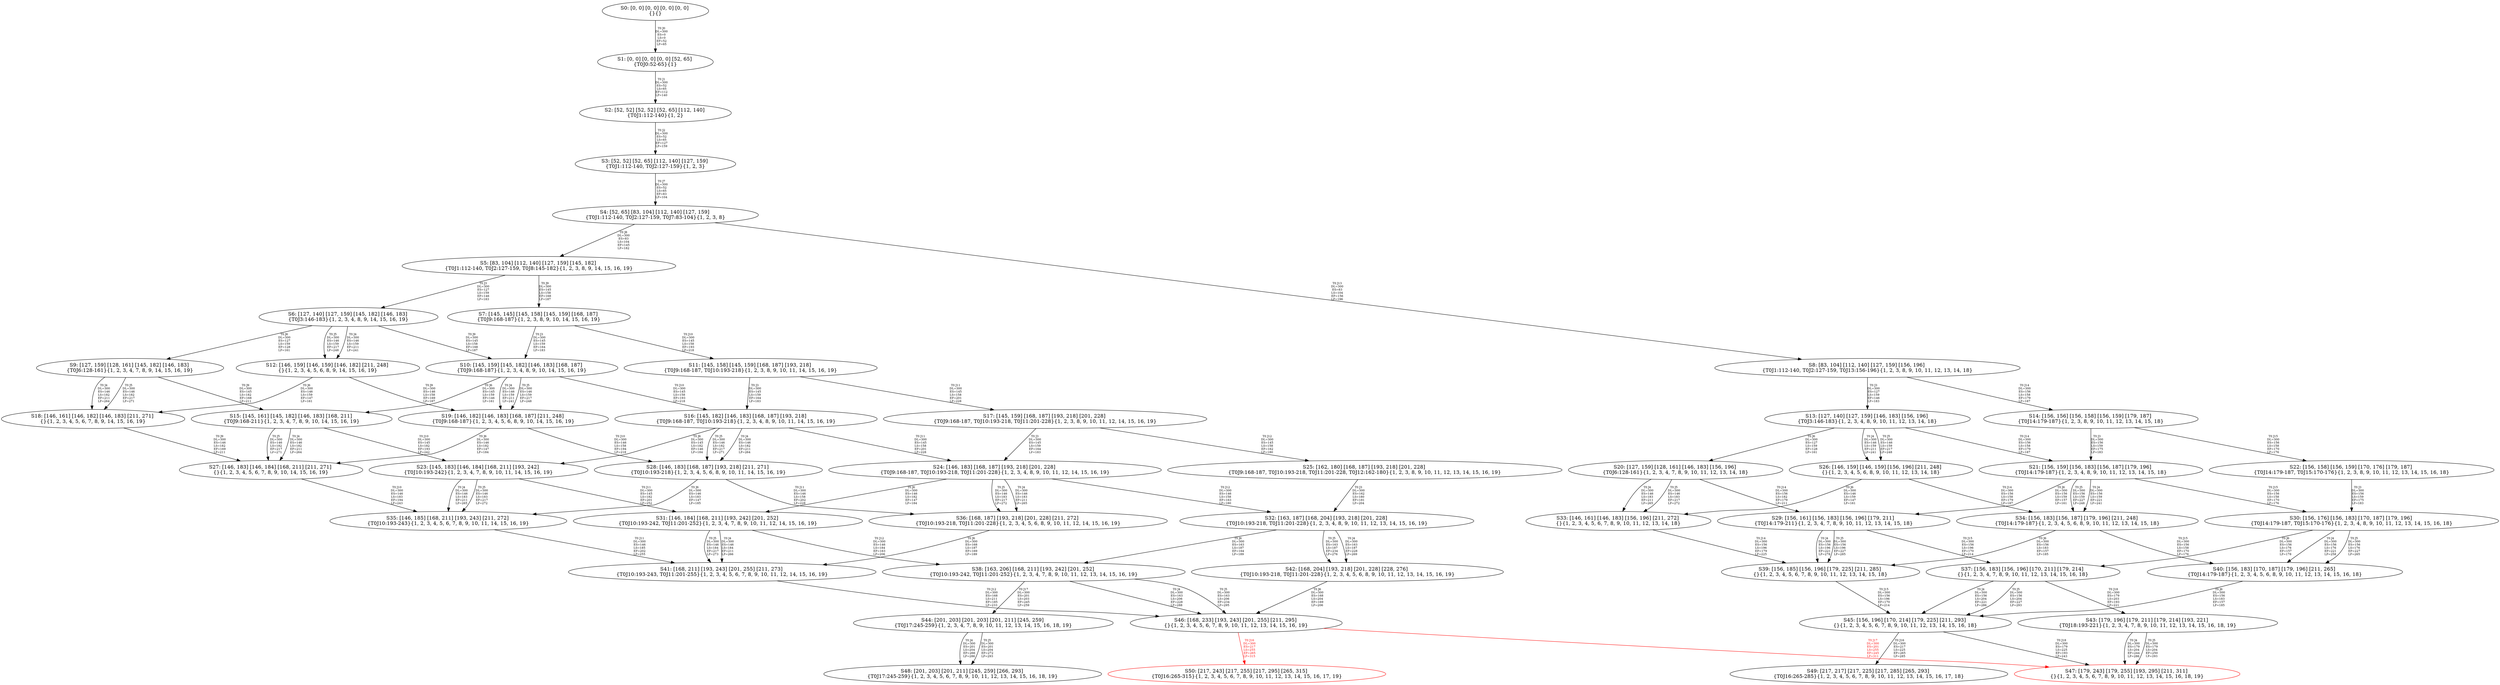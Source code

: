 digraph {
	S0[label="S0: [0, 0] [0, 0] [0, 0] [0, 0] \n{}{}"];
	S1[label="S1: [0, 0] [0, 0] [0, 0] [52, 65] \n{T0J0:52-65}{1}"];
	S2[label="S2: [52, 52] [52, 52] [52, 65] [112, 140] \n{T0J1:112-140}{1, 2}"];
	S3[label="S3: [52, 52] [52, 65] [112, 140] [127, 159] \n{T0J1:112-140, T0J2:127-159}{1, 2, 3}"];
	S4[label="S4: [52, 65] [83, 104] [112, 140] [127, 159] \n{T0J1:112-140, T0J2:127-159, T0J7:83-104}{1, 2, 3, 8}"];
	S5[label="S5: [83, 104] [112, 140] [127, 159] [145, 182] \n{T0J1:112-140, T0J2:127-159, T0J8:145-182}{1, 2, 3, 8, 9, 14, 15, 16, 19}"];
	S6[label="S6: [127, 140] [127, 159] [145, 182] [146, 183] \n{T0J3:146-183}{1, 2, 3, 4, 8, 9, 14, 15, 16, 19}"];
	S7[label="S7: [145, 145] [145, 158] [145, 159] [168, 187] \n{T0J9:168-187}{1, 2, 3, 8, 9, 10, 14, 15, 16, 19}"];
	S8[label="S8: [83, 104] [112, 140] [127, 159] [156, 196] \n{T0J1:112-140, T0J2:127-159, T0J13:156-196}{1, 2, 3, 8, 9, 10, 11, 12, 13, 14, 18}"];
	S9[label="S9: [127, 159] [128, 161] [145, 182] [146, 183] \n{T0J6:128-161}{1, 2, 3, 4, 7, 8, 9, 14, 15, 16, 19}"];
	S10[label="S10: [145, 159] [145, 182] [146, 183] [168, 187] \n{T0J9:168-187}{1, 2, 3, 4, 8, 9, 10, 14, 15, 16, 19}"];
	S11[label="S11: [145, 158] [145, 159] [168, 187] [193, 218] \n{T0J9:168-187, T0J10:193-218}{1, 2, 3, 8, 9, 10, 11, 14, 15, 16, 19}"];
	S12[label="S12: [146, 159] [146, 159] [146, 182] [211, 248] \n{}{1, 2, 3, 4, 5, 6, 8, 9, 14, 15, 16, 19}"];
	S13[label="S13: [127, 140] [127, 159] [146, 183] [156, 196] \n{T0J3:146-183}{1, 2, 3, 4, 8, 9, 10, 11, 12, 13, 14, 18}"];
	S14[label="S14: [156, 156] [156, 158] [156, 159] [179, 187] \n{T0J14:179-187}{1, 2, 3, 8, 9, 10, 11, 12, 13, 14, 15, 18}"];
	S15[label="S15: [145, 161] [145, 182] [146, 183] [168, 211] \n{T0J9:168-211}{1, 2, 3, 4, 7, 8, 9, 10, 14, 15, 16, 19}"];
	S16[label="S16: [145, 182] [146, 183] [168, 187] [193, 218] \n{T0J9:168-187, T0J10:193-218}{1, 2, 3, 4, 8, 9, 10, 11, 14, 15, 16, 19}"];
	S17[label="S17: [145, 159] [168, 187] [193, 218] [201, 228] \n{T0J9:168-187, T0J10:193-218, T0J11:201-228}{1, 2, 3, 8, 9, 10, 11, 12, 14, 15, 16, 19}"];
	S18[label="S18: [146, 161] [146, 182] [146, 183] [211, 271] \n{}{1, 2, 3, 4, 5, 6, 7, 8, 9, 14, 15, 16, 19}"];
	S19[label="S19: [146, 182] [146, 183] [168, 187] [211, 248] \n{T0J9:168-187}{1, 2, 3, 4, 5, 6, 8, 9, 10, 14, 15, 16, 19}"];
	S20[label="S20: [127, 159] [128, 161] [146, 183] [156, 196] \n{T0J6:128-161}{1, 2, 3, 4, 7, 8, 9, 10, 11, 12, 13, 14, 18}"];
	S21[label="S21: [156, 159] [156, 183] [156, 187] [179, 196] \n{T0J14:179-187}{1, 2, 3, 4, 8, 9, 10, 11, 12, 13, 14, 15, 18}"];
	S22[label="S22: [156, 158] [156, 159] [170, 176] [179, 187] \n{T0J14:179-187, T0J15:170-176}{1, 2, 3, 8, 9, 10, 11, 12, 13, 14, 15, 16, 18}"];
	S23[label="S23: [145, 183] [146, 184] [168, 211] [193, 242] \n{T0J10:193-242}{1, 2, 3, 4, 7, 8, 9, 10, 11, 14, 15, 16, 19}"];
	S24[label="S24: [146, 183] [168, 187] [193, 218] [201, 228] \n{T0J9:168-187, T0J10:193-218, T0J11:201-228}{1, 2, 3, 4, 8, 9, 10, 11, 12, 14, 15, 16, 19}"];
	S25[label="S25: [162, 180] [168, 187] [193, 218] [201, 228] \n{T0J9:168-187, T0J10:193-218, T0J11:201-228, T0J12:162-180}{1, 2, 3, 8, 9, 10, 11, 12, 13, 14, 15, 16, 19}"];
	S26[label="S26: [146, 159] [146, 159] [156, 196] [211, 248] \n{}{1, 2, 3, 4, 5, 6, 8, 9, 10, 11, 12, 13, 14, 18}"];
	S27[label="S27: [146, 183] [146, 184] [168, 211] [211, 271] \n{}{1, 2, 3, 4, 5, 6, 7, 8, 9, 10, 14, 15, 16, 19}"];
	S28[label="S28: [146, 183] [168, 187] [193, 218] [211, 271] \n{T0J10:193-218}{1, 2, 3, 4, 5, 6, 8, 9, 10, 11, 14, 15, 16, 19}"];
	S29[label="S29: [156, 161] [156, 183] [156, 196] [179, 211] \n{T0J14:179-211}{1, 2, 3, 4, 7, 8, 9, 10, 11, 12, 13, 14, 15, 18}"];
	S30[label="S30: [156, 176] [156, 183] [170, 187] [179, 196] \n{T0J14:179-187, T0J15:170-176}{1, 2, 3, 4, 8, 9, 10, 11, 12, 13, 14, 15, 16, 18}"];
	S31[label="S31: [146, 184] [168, 211] [193, 242] [201, 252] \n{T0J10:193-242, T0J11:201-252}{1, 2, 3, 4, 7, 8, 9, 10, 11, 12, 14, 15, 16, 19}"];
	S32[label="S32: [163, 187] [168, 204] [193, 218] [201, 228] \n{T0J10:193-218, T0J11:201-228}{1, 2, 3, 4, 8, 9, 10, 11, 12, 13, 14, 15, 16, 19}"];
	S33[label="S33: [146, 161] [146, 183] [156, 196] [211, 272] \n{}{1, 2, 3, 4, 5, 6, 7, 8, 9, 10, 11, 12, 13, 14, 18}"];
	S34[label="S34: [156, 183] [156, 187] [179, 196] [211, 248] \n{T0J14:179-187}{1, 2, 3, 4, 5, 6, 8, 9, 10, 11, 12, 13, 14, 15, 18}"];
	S35[label="S35: [146, 185] [168, 211] [193, 243] [211, 272] \n{T0J10:193-243}{1, 2, 3, 4, 5, 6, 7, 8, 9, 10, 11, 14, 15, 16, 19}"];
	S36[label="S36: [168, 187] [193, 218] [201, 228] [211, 272] \n{T0J10:193-218, T0J11:201-228}{1, 2, 3, 4, 5, 6, 8, 9, 10, 11, 12, 14, 15, 16, 19}"];
	S37[label="S37: [156, 183] [156, 196] [170, 211] [179, 214] \n{}{1, 2, 3, 4, 7, 8, 9, 10, 11, 12, 13, 14, 15, 16, 18}"];
	S38[label="S38: [163, 206] [168, 211] [193, 242] [201, 252] \n{T0J10:193-242, T0J11:201-252}{1, 2, 3, 4, 7, 8, 9, 10, 11, 12, 13, 14, 15, 16, 19}"];
	S39[label="S39: [156, 185] [156, 196] [179, 225] [211, 285] \n{}{1, 2, 3, 4, 5, 6, 7, 8, 9, 10, 11, 12, 13, 14, 15, 18}"];
	S40[label="S40: [156, 183] [170, 187] [179, 196] [211, 265] \n{T0J14:179-187}{1, 2, 3, 4, 5, 6, 8, 9, 10, 11, 12, 13, 14, 15, 16, 18}"];
	S41[label="S41: [168, 211] [193, 243] [201, 255] [211, 273] \n{T0J10:193-243, T0J11:201-255}{1, 2, 3, 4, 5, 6, 7, 8, 9, 10, 11, 12, 14, 15, 16, 19}"];
	S42[label="S42: [168, 204] [193, 218] [201, 228] [228, 276] \n{T0J10:193-218, T0J11:201-228}{1, 2, 3, 4, 5, 6, 8, 9, 10, 11, 12, 13, 14, 15, 16, 19}"];
	S43[label="S43: [179, 196] [179, 211] [179, 214] [193, 221] \n{T0J18:193-221}{1, 2, 3, 4, 7, 8, 9, 10, 11, 12, 13, 14, 15, 16, 18, 19}"];
	S44[label="S44: [201, 203] [201, 203] [201, 211] [245, 259] \n{T0J17:245-259}{1, 2, 3, 4, 7, 8, 9, 10, 11, 12, 13, 14, 15, 16, 18, 19}"];
	S45[label="S45: [156, 196] [170, 214] [179, 225] [211, 293] \n{}{1, 2, 3, 4, 5, 6, 7, 8, 9, 10, 11, 12, 13, 14, 15, 16, 18}"];
	S46[label="S46: [168, 233] [193, 243] [201, 255] [211, 295] \n{}{1, 2, 3, 4, 5, 6, 7, 8, 9, 10, 11, 12, 13, 14, 15, 16, 19}"];
	S47[label="S47: [179, 243] [179, 255] [193, 295] [211, 311] \n{}{1, 2, 3, 4, 5, 6, 7, 8, 9, 10, 11, 12, 13, 14, 15, 16, 18, 19}"];
	S48[label="S48: [201, 203] [201, 211] [245, 259] [266, 293] \n{T0J17:245-259}{1, 2, 3, 4, 5, 6, 7, 8, 9, 10, 11, 12, 13, 14, 15, 16, 18, 19}"];
	S49[label="S49: [217, 217] [217, 225] [217, 285] [265, 293] \n{T0J16:265-285}{1, 2, 3, 4, 5, 6, 7, 8, 9, 10, 11, 12, 13, 14, 15, 16, 17, 18}"];
	S50[label="S50: [217, 243] [217, 255] [217, 295] [265, 315] \n{T0J16:265-315}{1, 2, 3, 4, 5, 6, 7, 8, 9, 10, 11, 12, 13, 14, 15, 16, 17, 19}"];
	S0 -> S1[label="T0 J0\nDL=300\nES=0\nLS=0\nEF=52\nLF=65",fontsize=8];
	S1 -> S2[label="T0 J1\nDL=300\nES=52\nLS=65\nEF=112\nLF=140",fontsize=8];
	S2 -> S3[label="T0 J2\nDL=300\nES=52\nLS=65\nEF=127\nLF=159",fontsize=8];
	S3 -> S4[label="T0 J7\nDL=300\nES=52\nLS=65\nEF=83\nLF=104",fontsize=8];
	S4 -> S5[label="T0 J8\nDL=300\nES=83\nLS=104\nEF=145\nLF=182",fontsize=8];
	S4 -> S8[label="T0 J13\nDL=300\nES=83\nLS=104\nEF=156\nLF=196",fontsize=8];
	S5 -> S6[label="T0 J3\nDL=300\nES=127\nLS=159\nEF=146\nLF=183",fontsize=8];
	S5 -> S7[label="T0 J9\nDL=300\nES=145\nLS=158\nEF=168\nLF=187",fontsize=8];
	S6 -> S12[label="T0 J4\nDL=300\nES=146\nLS=159\nEF=211\nLF=241",fontsize=8];
	S6 -> S12[label="T0 J5\nDL=300\nES=146\nLS=159\nEF=217\nLF=248",fontsize=8];
	S6 -> S9[label="T0 J6\nDL=300\nES=127\nLS=159\nEF=128\nLF=161",fontsize=8];
	S6 -> S10[label="T0 J9\nDL=300\nES=145\nLS=158\nEF=168\nLF=187",fontsize=8];
	S7 -> S10[label="T0 J3\nDL=300\nES=145\nLS=159\nEF=164\nLF=183",fontsize=8];
	S7 -> S11[label="T0 J10\nDL=300\nES=145\nLS=158\nEF=193\nLF=218",fontsize=8];
	S8 -> S13[label="T0 J3\nDL=300\nES=127\nLS=159\nEF=146\nLF=183",fontsize=8];
	S8 -> S14[label="T0 J14\nDL=300\nES=156\nLS=158\nEF=179\nLF=187",fontsize=8];
	S9 -> S18[label="T0 J4\nDL=300\nES=146\nLS=182\nEF=211\nLF=264",fontsize=8];
	S9 -> S18[label="T0 J5\nDL=300\nES=146\nLS=182\nEF=217\nLF=271",fontsize=8];
	S9 -> S15[label="T0 J9\nDL=300\nES=145\nLS=182\nEF=168\nLF=211",fontsize=8];
	S10 -> S19[label="T0 J4\nDL=300\nES=146\nLS=159\nEF=211\nLF=241",fontsize=8];
	S10 -> S19[label="T0 J5\nDL=300\nES=146\nLS=159\nEF=217\nLF=248",fontsize=8];
	S10 -> S15[label="T0 J6\nDL=300\nES=145\nLS=159\nEF=146\nLF=161",fontsize=8];
	S10 -> S16[label="T0 J10\nDL=300\nES=145\nLS=158\nEF=193\nLF=218",fontsize=8];
	S11 -> S16[label="T0 J3\nDL=300\nES=145\nLS=159\nEF=164\nLF=183",fontsize=8];
	S11 -> S17[label="T0 J11\nDL=300\nES=145\nLS=158\nEF=201\nLF=228",fontsize=8];
	S12 -> S18[label="T0 J6\nDL=300\nES=146\nLS=159\nEF=147\nLF=161",fontsize=8];
	S12 -> S19[label="T0 J9\nDL=300\nES=146\nLS=158\nEF=169\nLF=187",fontsize=8];
	S13 -> S26[label="T0 J4\nDL=300\nES=146\nLS=159\nEF=211\nLF=241",fontsize=8];
	S13 -> S26[label="T0 J5\nDL=300\nES=146\nLS=159\nEF=217\nLF=248",fontsize=8];
	S13 -> S20[label="T0 J6\nDL=300\nES=127\nLS=159\nEF=128\nLF=161",fontsize=8];
	S13 -> S21[label="T0 J14\nDL=300\nES=156\nLS=158\nEF=179\nLF=187",fontsize=8];
	S14 -> S21[label="T0 J3\nDL=300\nES=156\nLS=159\nEF=175\nLF=183",fontsize=8];
	S14 -> S22[label="T0 J15\nDL=300\nES=156\nLS=158\nEF=170\nLF=176",fontsize=8];
	S15 -> S27[label="T0 J4\nDL=300\nES=146\nLS=182\nEF=211\nLF=264",fontsize=8];
	S15 -> S27[label="T0 J5\nDL=300\nES=146\nLS=182\nEF=217\nLF=271",fontsize=8];
	S15 -> S23[label="T0 J10\nDL=300\nES=145\nLS=182\nEF=193\nLF=242",fontsize=8];
	S16 -> S28[label="T0 J4\nDL=300\nES=146\nLS=182\nEF=211\nLF=264",fontsize=8];
	S16 -> S28[label="T0 J5\nDL=300\nES=146\nLS=182\nEF=217\nLF=271",fontsize=8];
	S16 -> S23[label="T0 J6\nDL=300\nES=145\nLS=182\nEF=146\nLF=184",fontsize=8];
	S16 -> S24[label="T0 J11\nDL=300\nES=145\nLS=158\nEF=201\nLF=228",fontsize=8];
	S17 -> S24[label="T0 J3\nDL=300\nES=145\nLS=159\nEF=164\nLF=183",fontsize=8];
	S17 -> S25[label="T0 J12\nDL=300\nES=145\nLS=158\nEF=162\nLF=180",fontsize=8];
	S18 -> S27[label="T0 J9\nDL=300\nES=146\nLS=182\nEF=169\nLF=211",fontsize=8];
	S19 -> S27[label="T0 J6\nDL=300\nES=146\nLS=182\nEF=147\nLF=184",fontsize=8];
	S19 -> S28[label="T0 J10\nDL=300\nES=146\nLS=158\nEF=194\nLF=218",fontsize=8];
	S20 -> S33[label="T0 J4\nDL=300\nES=146\nLS=183\nEF=211\nLF=265",fontsize=8];
	S20 -> S33[label="T0 J5\nDL=300\nES=146\nLS=183\nEF=217\nLF=272",fontsize=8];
	S20 -> S29[label="T0 J14\nDL=300\nES=156\nLS=182\nEF=179\nLF=211",fontsize=8];
	S21 -> S34[label="T0 J4\nDL=300\nES=156\nLS=159\nEF=221\nLF=241",fontsize=8];
	S21 -> S34[label="T0 J5\nDL=300\nES=156\nLS=159\nEF=227\nLF=248",fontsize=8];
	S21 -> S29[label="T0 J6\nDL=300\nES=156\nLS=159\nEF=157\nLF=161",fontsize=8];
	S21 -> S30[label="T0 J15\nDL=300\nES=156\nLS=158\nEF=170\nLF=176",fontsize=8];
	S22 -> S30[label="T0 J3\nDL=300\nES=156\nLS=159\nEF=175\nLF=183",fontsize=8];
	S23 -> S35[label="T0 J4\nDL=300\nES=146\nLS=183\nEF=211\nLF=265",fontsize=8];
	S23 -> S35[label="T0 J5\nDL=300\nES=146\nLS=183\nEF=217\nLF=272",fontsize=8];
	S23 -> S31[label="T0 J11\nDL=300\nES=145\nLS=182\nEF=201\nLF=252",fontsize=8];
	S24 -> S36[label="T0 J4\nDL=300\nES=146\nLS=183\nEF=211\nLF=265",fontsize=8];
	S24 -> S36[label="T0 J5\nDL=300\nES=146\nLS=183\nEF=217\nLF=272",fontsize=8];
	S24 -> S31[label="T0 J6\nDL=300\nES=146\nLS=182\nEF=147\nLF=184",fontsize=8];
	S24 -> S32[label="T0 J12\nDL=300\nES=146\nLS=158\nEF=163\nLF=180",fontsize=8];
	S25 -> S32[label="T0 J3\nDL=300\nES=162\nLS=180\nEF=181\nLF=204",fontsize=8];
	S26 -> S33[label="T0 J6\nDL=300\nES=146\nLS=159\nEF=147\nLF=161",fontsize=8];
	S26 -> S34[label="T0 J14\nDL=300\nES=156\nLS=158\nEF=179\nLF=187",fontsize=8];
	S27 -> S35[label="T0 J10\nDL=300\nES=146\nLS=183\nEF=194\nLF=243",fontsize=8];
	S28 -> S35[label="T0 J6\nDL=300\nES=146\nLS=183\nEF=147\nLF=185",fontsize=8];
	S28 -> S36[label="T0 J11\nDL=300\nES=146\nLS=158\nEF=202\nLF=228",fontsize=8];
	S29 -> S39[label="T0 J4\nDL=300\nES=156\nLS=196\nEF=221\nLF=278",fontsize=8];
	S29 -> S39[label="T0 J5\nDL=300\nES=156\nLS=196\nEF=227\nLF=285",fontsize=8];
	S29 -> S37[label="T0 J15\nDL=300\nES=156\nLS=196\nEF=170\nLF=214",fontsize=8];
	S30 -> S40[label="T0 J4\nDL=300\nES=156\nLS=176\nEF=221\nLF=258",fontsize=8];
	S30 -> S40[label="T0 J5\nDL=300\nES=156\nLS=176\nEF=227\nLF=265",fontsize=8];
	S30 -> S37[label="T0 J6\nDL=300\nES=156\nLS=176\nEF=157\nLF=178",fontsize=8];
	S31 -> S41[label="T0 J4\nDL=300\nES=146\nLS=184\nEF=211\nLF=266",fontsize=8];
	S31 -> S41[label="T0 J5\nDL=300\nES=146\nLS=184\nEF=217\nLF=273",fontsize=8];
	S31 -> S38[label="T0 J12\nDL=300\nES=146\nLS=184\nEF=163\nLF=206",fontsize=8];
	S32 -> S42[label="T0 J4\nDL=300\nES=163\nLS=187\nEF=228\nLF=269",fontsize=8];
	S32 -> S42[label="T0 J5\nDL=300\nES=163\nLS=187\nEF=234\nLF=276",fontsize=8];
	S32 -> S38[label="T0 J6\nDL=300\nES=163\nLS=187\nEF=164\nLF=189",fontsize=8];
	S33 -> S39[label="T0 J14\nDL=300\nES=156\nLS=196\nEF=179\nLF=225",fontsize=8];
	S34 -> S39[label="T0 J6\nDL=300\nES=156\nLS=183\nEF=157\nLF=185",fontsize=8];
	S34 -> S40[label="T0 J15\nDL=300\nES=156\nLS=158\nEF=170\nLF=176",fontsize=8];
	S35 -> S41[label="T0 J11\nDL=300\nES=146\nLS=185\nEF=202\nLF=255",fontsize=8];
	S36 -> S41[label="T0 J6\nDL=300\nES=168\nLS=187\nEF=169\nLF=189",fontsize=8];
	S37 -> S45[label="T0 J4\nDL=300\nES=156\nLS=204\nEF=221\nLF=286",fontsize=8];
	S37 -> S45[label="T0 J5\nDL=300\nES=156\nLS=204\nEF=227\nLF=293",fontsize=8];
	S37 -> S43[label="T0 J18\nDL=300\nES=179\nLS=203\nEF=193\nLF=221",fontsize=8];
	S38 -> S46[label="T0 J4\nDL=300\nES=163\nLS=206\nEF=228\nLF=288",fontsize=8];
	S38 -> S46[label="T0 J5\nDL=300\nES=163\nLS=206\nEF=234\nLF=295",fontsize=8];
	S38 -> S44[label="T0 J17\nDL=300\nES=201\nLS=203\nEF=245\nLF=259",fontsize=8];
	S39 -> S45[label="T0 J15\nDL=300\nES=156\nLS=196\nEF=170\nLF=214",fontsize=8];
	S40 -> S45[label="T0 J6\nDL=300\nES=156\nLS=183\nEF=157\nLF=185",fontsize=8];
	S41 -> S46[label="T0 J12\nDL=300\nES=168\nLS=211\nEF=185\nLF=233",fontsize=8];
	S42 -> S46[label="T0 J6\nDL=300\nES=168\nLS=204\nEF=169\nLF=206",fontsize=8];
	S43 -> S47[label="T0 J4\nDL=300\nES=179\nLS=204\nEF=244\nLF=286",fontsize=8];
	S43 -> S47[label="T0 J5\nDL=300\nES=179\nLS=204\nEF=250\nLF=293",fontsize=8];
	S44 -> S48[label="T0 J4\nDL=300\nES=201\nLS=204\nEF=266\nLF=286",fontsize=8];
	S44 -> S48[label="T0 J5\nDL=300\nES=201\nLS=204\nEF=272\nLF=293",fontsize=8];
	S45 -> S49[label="T0 J16\nDL=300\nES=217\nLS=225\nEF=265\nLF=285",fontsize=8];
	S45 -> S47[label="T0 J18\nDL=300\nES=179\nLS=225\nEF=193\nLF=243",fontsize=8];
	S46 -> S50[label="T0 J16\nDL=300\nES=217\nLS=255\nEF=265\nLF=315",color=Red,fontcolor=Red,fontsize=8];
S50[color=Red];
	S46 -> S47[label="T0 J17\nDL=300\nES=201\nLS=255\nEF=245\nLF=311",color=Red,fontcolor=Red,fontsize=8];
S47[color=Red];
}
